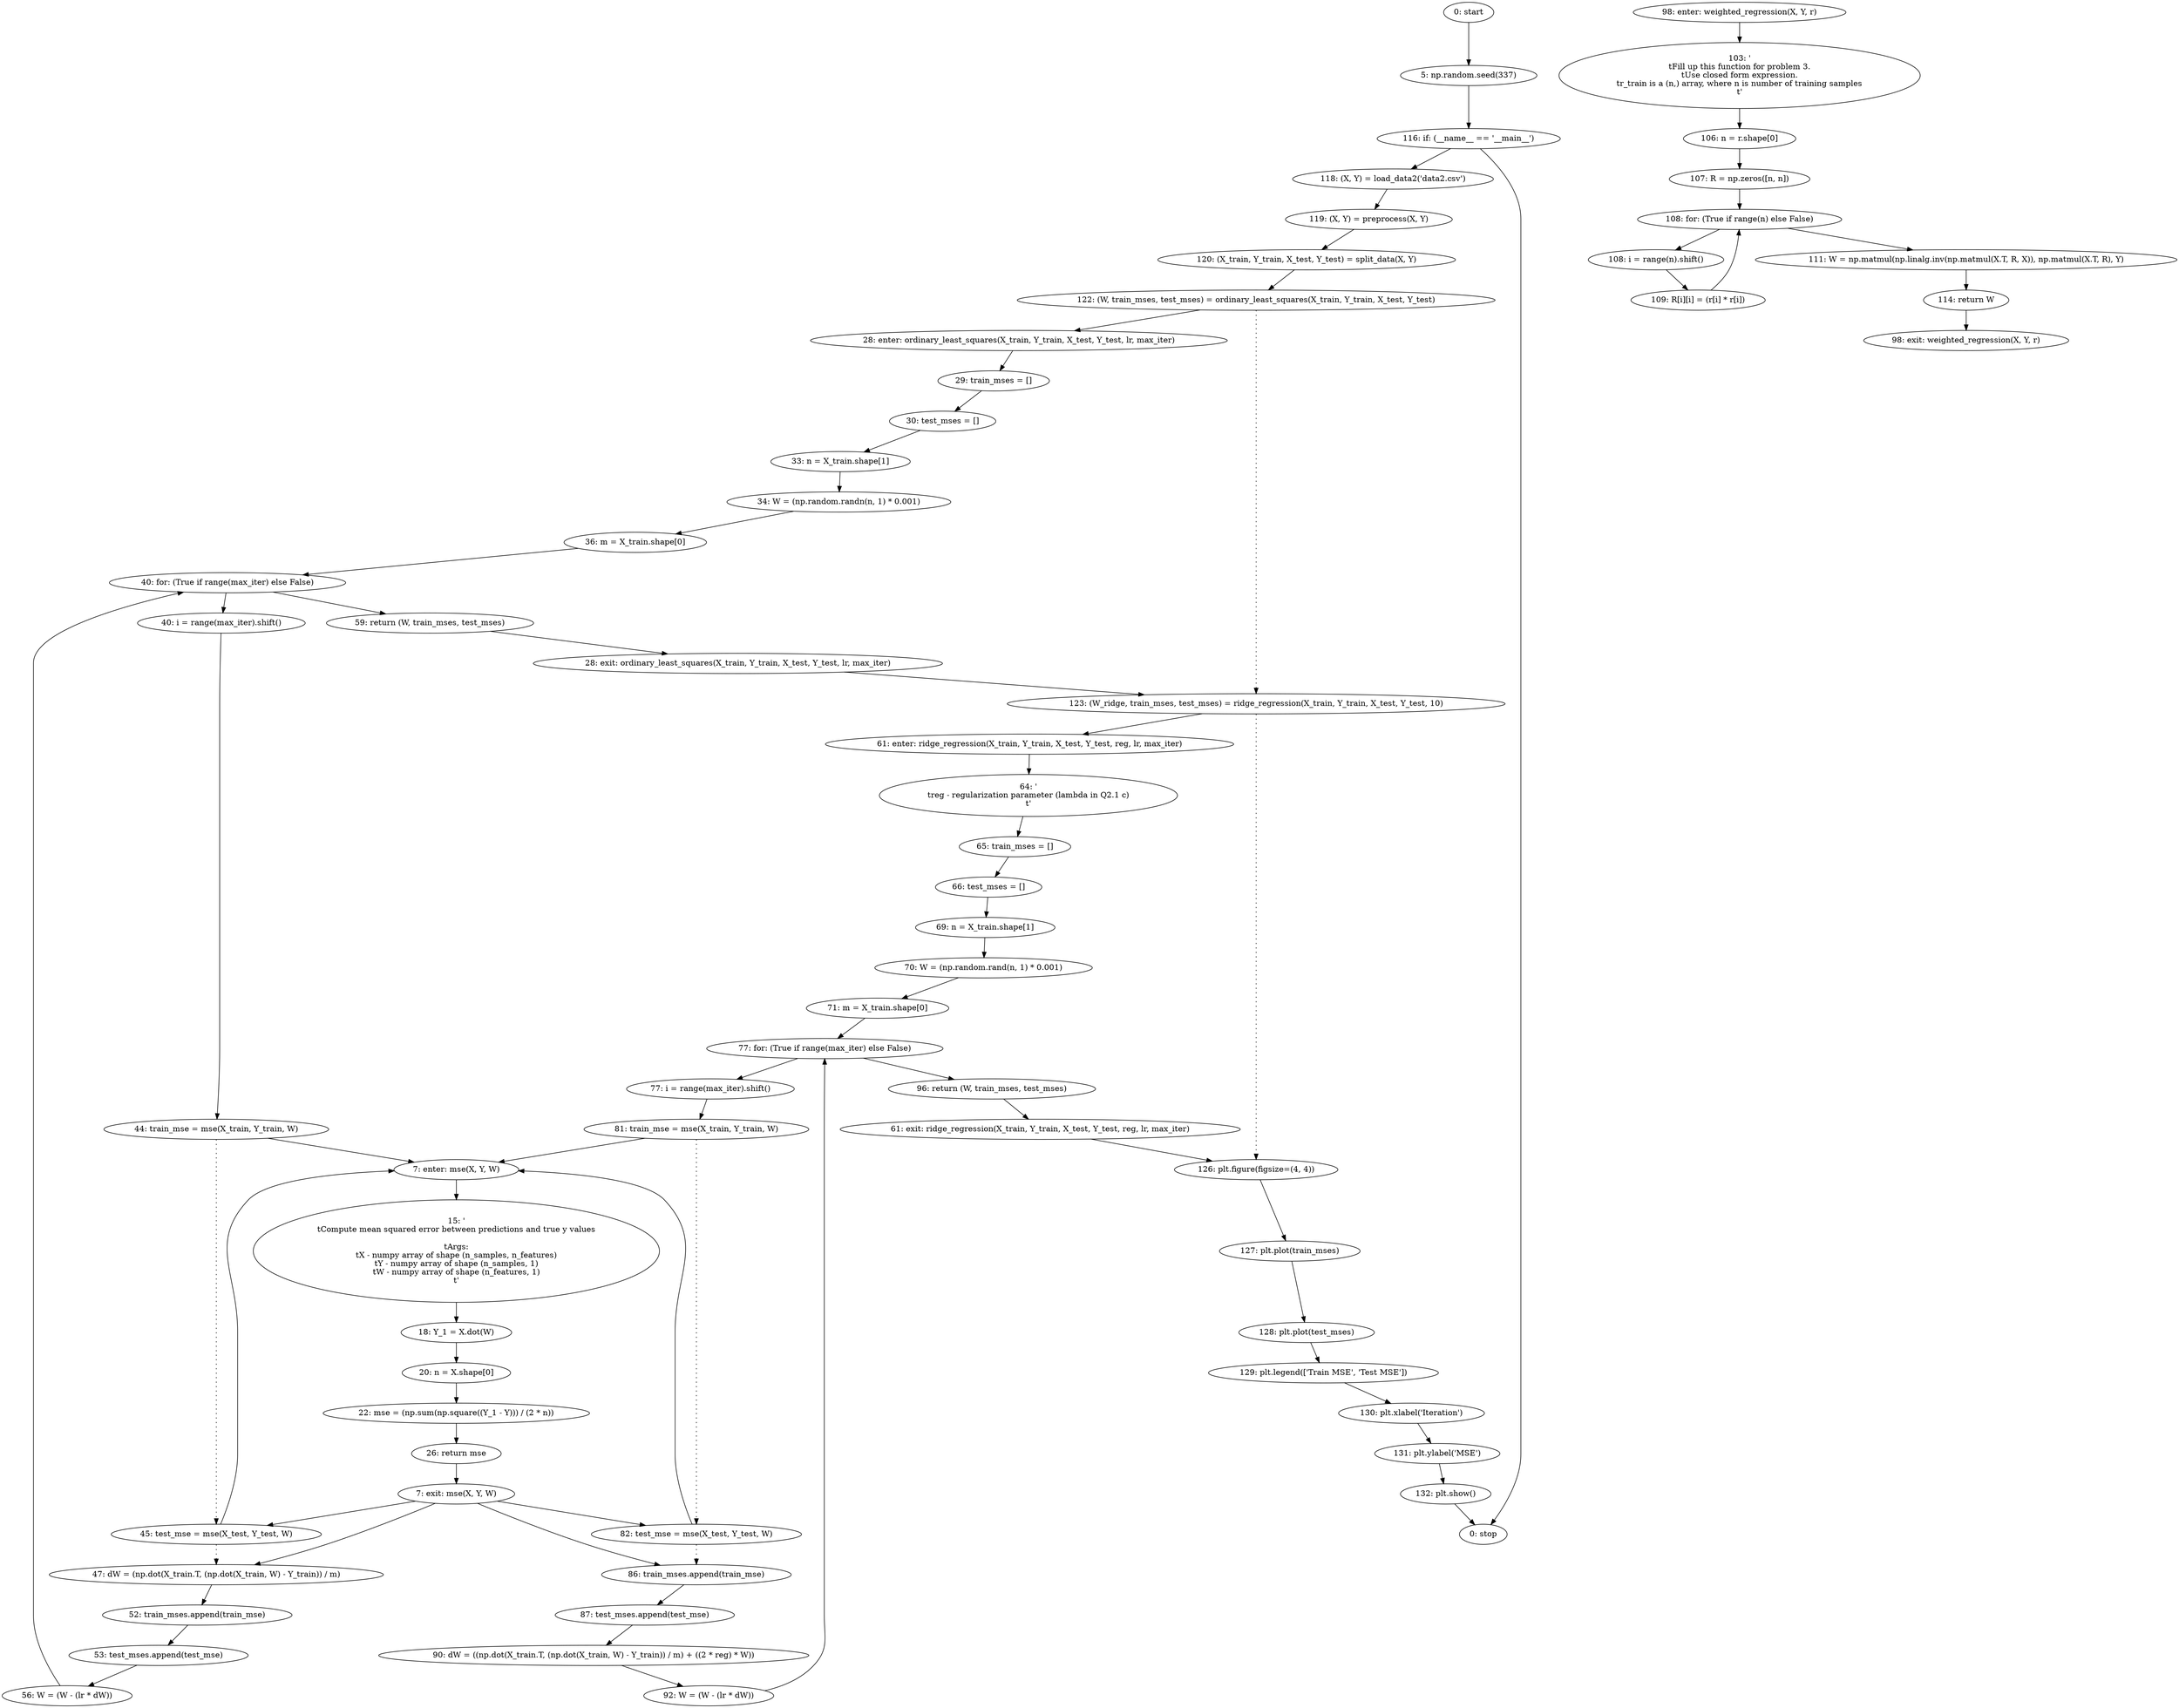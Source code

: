 strict digraph "" {
	node [label="\N"];
	0	 [label="0: start"];
	1	 [label="5: np.random.seed(337)"];
	0 -> 1;
	52	 [label="116: if: (__name__ == '__main__')"];
	1 -> 52;
	53	 [label="118: (X, Y) = load_data2('data2.csv')"];
	52 -> 53;
	65	 [label="0: stop"];
	52 -> 65;
	2	 [label="7: enter: mse(X, Y, W)"];
	4	 [label="15: '\n\tCompute mean squared error between predictions and true y values\n\n\tArgs:\n\tX - numpy array of shape (n_samples, n_features)\n\tY \
- numpy array of shape (n_samples, 1)\n\tW - numpy array of shape (n_features, 1)\n\t'"];
	2 -> 4;
	5	 [label="18: Y_1 = X.dot(W)"];
	4 -> 5;
	18	 [label="44: train_mse = mse(X_train, Y_train, W)"];
	18 -> 2;
	19	 [label="45: test_mse = mse(X_test, Y_test, W)"];
	18 -> 19	 [style=dotted,
		weight=100];
	19 -> 2;
	20	 [label="47: dW = (np.dot(X_train.T, (np.dot(X_train, W) - Y_train)) / m)"];
	19 -> 20	 [style=dotted,
		weight=100];
	21	 [label="52: train_mses.append(train_mse)"];
	20 -> 21;
	35	 [label="81: train_mse = mse(X_train, Y_train, W)"];
	35 -> 2;
	36	 [label="82: test_mse = mse(X_test, Y_test, W)"];
	35 -> 36	 [style=dotted,
		weight=100];
	36 -> 2;
	37	 [label="86: train_mses.append(train_mse)"];
	36 -> 37	 [style=dotted,
		weight=100];
	38	 [label="87: test_mses.append(test_mse)"];
	37 -> 38;
	3	 [label="7: exit: mse(X, Y, W)"];
	3 -> 19;
	3 -> 20;
	3 -> 36;
	3 -> 37;
	8	 [label="26: return mse"];
	8 -> 3;
	6	 [label="20: n = X.shape[0]"];
	5 -> 6;
	7	 [label="22: mse = (np.sum(np.square((Y_1 - Y))) / (2 * n))"];
	6 -> 7;
	7 -> 8;
	9	 [label="28: enter: ordinary_least_squares(X_train, Y_train, X_test, Y_test, lr, max_iter)"];
	11	 [label="29: train_mses = []"];
	9 -> 11;
	12	 [label="30: test_mses = []"];
	11 -> 12;
	56	 [label="122: (W, train_mses, test_mses) = ordinary_least_squares(X_train, Y_train, X_test, Y_test)"];
	56 -> 9;
	57	 [label="123: (W_ridge, train_mses, test_mses) = ridge_regression(X_train, Y_train, X_test, Y_test, 10)"];
	56 -> 57	 [style=dotted,
		weight=100];
	25	 [label="61: enter: ridge_regression(X_train, Y_train, X_test, Y_test, reg, lr, max_iter)"];
	57 -> 25;
	58	 [label="126: plt.figure(figsize=(4, 4))"];
	57 -> 58	 [style=dotted,
		weight=100];
	10	 [label="28: exit: ordinary_least_squares(X_train, Y_train, X_test, Y_test, lr, max_iter)"];
	10 -> 57;
	24	 [label="59: return (W, train_mses, test_mses)"];
	24 -> 10;
	13	 [label="33: n = X_train.shape[1]"];
	12 -> 13;
	14	 [label="34: W = (np.random.randn(n, 1) * 0.001)"];
	13 -> 14;
	15	 [label="36: m = X_train.shape[0]"];
	14 -> 15;
	16	 [label="40: for: (True if range(max_iter) else False)"];
	15 -> 16;
	16 -> 24;
	17	 [label="40: i = range(max_iter).shift()"];
	16 -> 17;
	17 -> 18;
	23	 [label="56: W = (W - (lr * dW))"];
	23 -> 16;
	22	 [label="53: test_mses.append(test_mse)"];
	21 -> 22;
	22 -> 23;
	27	 [label="64: '\n\treg - regularization parameter (lambda in Q2.1 c)\n\t'"];
	25 -> 27;
	28	 [label="65: train_mses = []"];
	27 -> 28;
	59	 [label="127: plt.plot(train_mses)"];
	58 -> 59;
	26	 [label="61: exit: ridge_regression(X_train, Y_train, X_test, Y_test, reg, lr, max_iter)"];
	26 -> 58;
	41	 [label="96: return (W, train_mses, test_mses)"];
	41 -> 26;
	29	 [label="66: test_mses = []"];
	28 -> 29;
	30	 [label="69: n = X_train.shape[1]"];
	29 -> 30;
	31	 [label="70: W = (np.random.rand(n, 1) * 0.001)"];
	30 -> 31;
	32	 [label="71: m = X_train.shape[0]"];
	31 -> 32;
	33	 [label="77: for: (True if range(max_iter) else False)"];
	32 -> 33;
	33 -> 41;
	34	 [label="77: i = range(max_iter).shift()"];
	33 -> 34;
	34 -> 35;
	40	 [label="92: W = (W - (lr * dW))"];
	40 -> 33;
	39	 [label="90: dW = ((np.dot(X_train.T, (np.dot(X_train, W) - Y_train)) / m) + ((2 * reg) * W))"];
	38 -> 39;
	39 -> 40;
	42	 [label="98: enter: weighted_regression(X, Y, r)"];
	44	 [label="103: '\n\tFill up this function for problem 3.\n\tUse closed form expression.\n\tr_train is a (n,) array, where n is number of training \
samples\n\t'"];
	42 -> 44;
	45	 [label="106: n = r.shape[0]"];
	44 -> 45;
	43	 [label="98: exit: weighted_regression(X, Y, r)"];
	51	 [label="114: return W"];
	51 -> 43;
	46	 [label="107: R = np.zeros([n, n])"];
	45 -> 46;
	47	 [label="108: for: (True if range(n) else False)"];
	46 -> 47;
	48	 [label="108: i = range(n).shift()"];
	47 -> 48;
	50	 [label="111: W = np.matmul(np.linalg.inv(np.matmul(X.T, R, X)), np.matmul(X.T, R), Y)"];
	47 -> 50;
	49	 [label="109: R[i][i] = (r[i] * r[i])"];
	48 -> 49;
	50 -> 51;
	49 -> 47;
	54	 [label="119: (X, Y) = preprocess(X, Y)"];
	53 -> 54;
	55	 [label="120: (X_train, Y_train, X_test, Y_test) = split_data(X, Y)"];
	54 -> 55;
	55 -> 56;
	60	 [label="128: plt.plot(test_mses)"];
	59 -> 60;
	61	 [label="129: plt.legend(['Train MSE', 'Test MSE'])"];
	60 -> 61;
	62	 [label="130: plt.xlabel('Iteration')"];
	61 -> 62;
	63	 [label="131: plt.ylabel('MSE')"];
	62 -> 63;
	64	 [label="132: plt.show()"];
	63 -> 64;
	64 -> 65;
}

